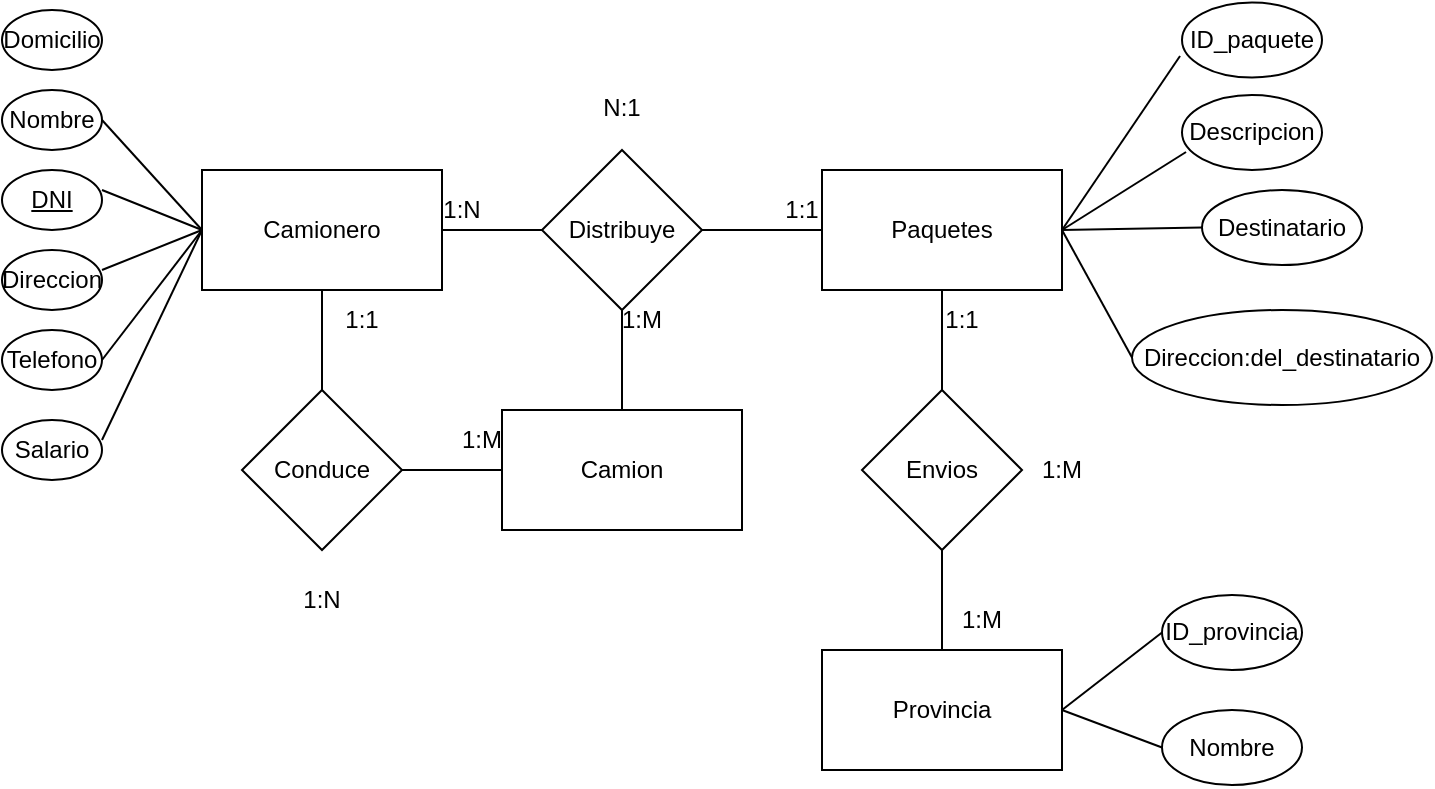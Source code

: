 <mxfile version="24.7.12">
  <diagram name="Página-1" id="TOyF0oC4-pQ5GgvGl5k4">
    <mxGraphModel dx="1434" dy="738" grid="1" gridSize="10" guides="1" tooltips="1" connect="1" arrows="1" fold="1" page="1" pageScale="1" pageWidth="827" pageHeight="1169" math="0" shadow="0">
      <root>
        <mxCell id="0" />
        <mxCell id="1" parent="0" />
        <mxCell id="Z3GMABXR65vh1EOhhpJ3-1" value="Camionero" style="rounded=0;whiteSpace=wrap;html=1;" parent="1" vertex="1">
          <mxGeometry x="140" y="150" width="120" height="60" as="geometry" />
        </mxCell>
        <mxCell id="Z3GMABXR65vh1EOhhpJ3-4" value="Paquetes" style="rounded=0;whiteSpace=wrap;html=1;" parent="1" vertex="1">
          <mxGeometry x="450" y="150" width="120" height="60" as="geometry" />
        </mxCell>
        <mxCell id="Z3GMABXR65vh1EOhhpJ3-12" value="" style="line;strokeWidth=1;rotatable=0;dashed=0;labelPosition=right;align=left;verticalAlign=middle;spacingTop=0;spacingLeft=6;points=[];portConstraint=eastwest;" parent="1" vertex="1">
          <mxGeometry x="260" y="175" width="50" height="10" as="geometry" />
        </mxCell>
        <mxCell id="Z3GMABXR65vh1EOhhpJ3-13" value="" style="line;strokeWidth=1;rotatable=0;dashed=0;labelPosition=right;align=left;verticalAlign=middle;spacingTop=0;spacingLeft=6;points=[];portConstraint=eastwest;" parent="1" vertex="1">
          <mxGeometry x="390" y="175" width="60" height="10" as="geometry" />
        </mxCell>
        <mxCell id="Z3GMABXR65vh1EOhhpJ3-14" value="Provincia" style="rounded=0;whiteSpace=wrap;html=1;" parent="1" vertex="1">
          <mxGeometry x="450" y="390" width="120" height="60" as="geometry" />
        </mxCell>
        <mxCell id="Z3GMABXR65vh1EOhhpJ3-16" value="" style="endArrow=none;html=1;rounded=0;exitX=1;exitY=0.5;exitDx=0;exitDy=0;" parent="1" source="Z3GMABXR65vh1EOhhpJ3-17" edge="1">
          <mxGeometry width="50" height="50" relative="1" as="geometry">
            <mxPoint x="90" y="140" as="sourcePoint" />
            <mxPoint x="140" y="180" as="targetPoint" />
          </mxGeometry>
        </mxCell>
        <mxCell id="Z3GMABXR65vh1EOhhpJ3-17" value="Nombre" style="ellipse;whiteSpace=wrap;html=1;" parent="1" vertex="1">
          <mxGeometry x="40" y="110" width="50" height="30" as="geometry" />
        </mxCell>
        <mxCell id="Z3GMABXR65vh1EOhhpJ3-18" value="&lt;u&gt;DNI&lt;/u&gt;" style="ellipse;whiteSpace=wrap;html=1;" parent="1" vertex="1">
          <mxGeometry x="40" y="150" width="50" height="30" as="geometry" />
        </mxCell>
        <mxCell id="Z3GMABXR65vh1EOhhpJ3-19" value="Direccion" style="ellipse;whiteSpace=wrap;html=1;" parent="1" vertex="1">
          <mxGeometry x="40" y="190" width="50" height="30" as="geometry" />
        </mxCell>
        <mxCell id="Z3GMABXR65vh1EOhhpJ3-20" value="Telefono" style="ellipse;whiteSpace=wrap;html=1;" parent="1" vertex="1">
          <mxGeometry x="40" y="230" width="50" height="30" as="geometry" />
        </mxCell>
        <mxCell id="Z3GMABXR65vh1EOhhpJ3-21" value="Salario" style="ellipse;whiteSpace=wrap;html=1;" parent="1" vertex="1">
          <mxGeometry x="40" y="275" width="50" height="30" as="geometry" />
        </mxCell>
        <mxCell id="Z3GMABXR65vh1EOhhpJ3-22" value="Domicilio" style="ellipse;whiteSpace=wrap;html=1;" parent="1" vertex="1">
          <mxGeometry x="40" y="70" width="50" height="30" as="geometry" />
        </mxCell>
        <mxCell id="Z3GMABXR65vh1EOhhpJ3-23" value="" style="endArrow=none;html=1;rounded=0;entryX=0;entryY=0.5;entryDx=0;entryDy=0;" parent="1" target="Z3GMABXR65vh1EOhhpJ3-1" edge="1">
          <mxGeometry width="50" height="50" relative="1" as="geometry">
            <mxPoint x="90" y="160" as="sourcePoint" />
            <mxPoint x="140" y="200" as="targetPoint" />
          </mxGeometry>
        </mxCell>
        <mxCell id="Z3GMABXR65vh1EOhhpJ3-24" value="" style="endArrow=none;html=1;rounded=0;entryX=0;entryY=0.5;entryDx=0;entryDy=0;" parent="1" target="Z3GMABXR65vh1EOhhpJ3-1" edge="1">
          <mxGeometry width="50" height="50" relative="1" as="geometry">
            <mxPoint x="90" y="200" as="sourcePoint" />
            <mxPoint x="140" y="240" as="targetPoint" />
          </mxGeometry>
        </mxCell>
        <mxCell id="Z3GMABXR65vh1EOhhpJ3-25" value="" style="endArrow=none;html=1;rounded=0;" parent="1" edge="1">
          <mxGeometry width="50" height="50" relative="1" as="geometry">
            <mxPoint x="90" y="245" as="sourcePoint" />
            <mxPoint x="140" y="180" as="targetPoint" />
          </mxGeometry>
        </mxCell>
        <mxCell id="Z3GMABXR65vh1EOhhpJ3-26" value="" style="endArrow=none;html=1;rounded=0;entryX=0;entryY=0.5;entryDx=0;entryDy=0;" parent="1" target="Z3GMABXR65vh1EOhhpJ3-1" edge="1">
          <mxGeometry width="50" height="50" relative="1" as="geometry">
            <mxPoint x="90" y="285" as="sourcePoint" />
            <mxPoint x="140" y="325" as="targetPoint" />
          </mxGeometry>
        </mxCell>
        <mxCell id="Z3GMABXR65vh1EOhhpJ3-27" value="" style="endArrow=none;html=1;rounded=0;entryX=-0.014;entryY=0.713;entryDx=0;entryDy=0;exitX=1;exitY=0.5;exitDx=0;exitDy=0;entryPerimeter=0;" parent="1" source="Z3GMABXR65vh1EOhhpJ3-4" target="Z3GMABXR65vh1EOhhpJ3-34" edge="1">
          <mxGeometry width="50" height="50" relative="1" as="geometry">
            <mxPoint x="600" y="-10" as="sourcePoint" />
            <mxPoint x="650" y="80" as="targetPoint" />
          </mxGeometry>
        </mxCell>
        <mxCell id="Z3GMABXR65vh1EOhhpJ3-28" value="Distribuye" style="rhombus;whiteSpace=wrap;html=1;" parent="1" vertex="1">
          <mxGeometry x="310" y="140" width="80" height="80" as="geometry" />
        </mxCell>
        <mxCell id="Z3GMABXR65vh1EOhhpJ3-29" value="Descripcion" style="ellipse;whiteSpace=wrap;html=1;" parent="1" vertex="1">
          <mxGeometry x="630" y="112.5" width="70" height="37.5" as="geometry" />
        </mxCell>
        <mxCell id="Z3GMABXR65vh1EOhhpJ3-30" value="Destinatario" style="ellipse;whiteSpace=wrap;html=1;" parent="1" vertex="1">
          <mxGeometry x="640" y="160" width="80" height="37.5" as="geometry" />
        </mxCell>
        <mxCell id="Z3GMABXR65vh1EOhhpJ3-31" value="Direccion:del_destinatario" style="ellipse;whiteSpace=wrap;html=1;" parent="1" vertex="1">
          <mxGeometry x="605" y="220" width="150" height="47.5" as="geometry" />
        </mxCell>
        <mxCell id="Z3GMABXR65vh1EOhhpJ3-34" value="ID_paquete" style="ellipse;whiteSpace=wrap;html=1;" parent="1" vertex="1">
          <mxGeometry x="630" y="66.25" width="70" height="37.5" as="geometry" />
        </mxCell>
        <mxCell id="Z3GMABXR65vh1EOhhpJ3-35" value="" style="endArrow=none;html=1;rounded=0;entryX=0.029;entryY=0.76;entryDx=0;entryDy=0;exitX=1;exitY=0.5;exitDx=0;exitDy=0;entryPerimeter=0;" parent="1" source="Z3GMABXR65vh1EOhhpJ3-4" target="Z3GMABXR65vh1EOhhpJ3-29" edge="1">
          <mxGeometry width="50" height="50" relative="1" as="geometry">
            <mxPoint x="570" y="222.5" as="sourcePoint" />
            <mxPoint x="650" y="122.5" as="targetPoint" />
          </mxGeometry>
        </mxCell>
        <mxCell id="Z3GMABXR65vh1EOhhpJ3-36" value="" style="endArrow=none;html=1;rounded=0;entryX=0;entryY=0.5;entryDx=0;entryDy=0;" parent="1" target="Z3GMABXR65vh1EOhhpJ3-30" edge="1">
          <mxGeometry width="50" height="50" relative="1" as="geometry">
            <mxPoint x="570" y="180" as="sourcePoint" />
            <mxPoint x="650" y="160" as="targetPoint" />
          </mxGeometry>
        </mxCell>
        <mxCell id="Z3GMABXR65vh1EOhhpJ3-37" value="" style="endArrow=none;html=1;rounded=0;entryX=0;entryY=0.5;entryDx=0;entryDy=0;" parent="1" target="Z3GMABXR65vh1EOhhpJ3-31" edge="1">
          <mxGeometry width="50" height="50" relative="1" as="geometry">
            <mxPoint x="570" y="180" as="sourcePoint" />
            <mxPoint x="650" y="195" as="targetPoint" />
          </mxGeometry>
        </mxCell>
        <mxCell id="Z3GMABXR65vh1EOhhpJ3-40" value="" style="endArrow=none;html=1;rounded=0;exitX=0.5;exitY=0;exitDx=0;exitDy=0;entryX=0.5;entryY=1;entryDx=0;entryDy=0;" parent="1" source="Z3GMABXR65vh1EOhhpJ3-14" target="Z3GMABXR65vh1EOhhpJ3-4" edge="1">
          <mxGeometry width="50" height="50" relative="1" as="geometry">
            <mxPoint x="390" y="310" as="sourcePoint" />
            <mxPoint x="440" y="260" as="targetPoint" />
          </mxGeometry>
        </mxCell>
        <mxCell id="Z3GMABXR65vh1EOhhpJ3-41" value="Envios" style="rhombus;whiteSpace=wrap;html=1;" parent="1" vertex="1">
          <mxGeometry x="470" y="260" width="80" height="80" as="geometry" />
        </mxCell>
        <mxCell id="Z3GMABXR65vh1EOhhpJ3-42" value="N:1" style="text;html=1;align=center;verticalAlign=middle;whiteSpace=wrap;rounded=0;" parent="1" vertex="1">
          <mxGeometry x="320" y="103.75" width="60" height="30" as="geometry" />
        </mxCell>
        <mxCell id="Z3GMABXR65vh1EOhhpJ3-43" value="1:N" style="text;html=1;align=center;verticalAlign=middle;whiteSpace=wrap;rounded=0;" parent="1" vertex="1">
          <mxGeometry x="240" y="155" width="60" height="30" as="geometry" />
        </mxCell>
        <mxCell id="Z3GMABXR65vh1EOhhpJ3-44" value="1:1" style="text;html=1;align=center;verticalAlign=middle;whiteSpace=wrap;rounded=0;" parent="1" vertex="1">
          <mxGeometry x="410" y="155" width="60" height="30" as="geometry" />
        </mxCell>
        <mxCell id="Z3GMABXR65vh1EOhhpJ3-45" value="1:1" style="text;html=1;align=center;verticalAlign=middle;whiteSpace=wrap;rounded=0;" parent="1" vertex="1">
          <mxGeometry x="490" y="210" width="60" height="30" as="geometry" />
        </mxCell>
        <mxCell id="Z3GMABXR65vh1EOhhpJ3-46" value="1:M" style="text;html=1;align=center;verticalAlign=middle;whiteSpace=wrap;rounded=0;" parent="1" vertex="1">
          <mxGeometry x="500" y="360" width="60" height="30" as="geometry" />
        </mxCell>
        <mxCell id="Z3GMABXR65vh1EOhhpJ3-47" value="1:M" style="text;html=1;align=center;verticalAlign=middle;whiteSpace=wrap;rounded=0;" parent="1" vertex="1">
          <mxGeometry x="540" y="285" width="60" height="30" as="geometry" />
        </mxCell>
        <mxCell id="qW1m1wGhMs4HHfmTfh1w-2" value="ID_provincia" style="ellipse;whiteSpace=wrap;html=1;" vertex="1" parent="1">
          <mxGeometry x="620" y="362.5" width="70" height="37.5" as="geometry" />
        </mxCell>
        <mxCell id="qW1m1wGhMs4HHfmTfh1w-4" value="Nombre" style="ellipse;whiteSpace=wrap;html=1;" vertex="1" parent="1">
          <mxGeometry x="620" y="420" width="70" height="37.5" as="geometry" />
        </mxCell>
        <mxCell id="qW1m1wGhMs4HHfmTfh1w-5" value="" style="endArrow=none;html=1;rounded=0;entryX=0;entryY=0.5;entryDx=0;entryDy=0;exitX=1;exitY=0.5;exitDx=0;exitDy=0;" edge="1" parent="1" target="qW1m1wGhMs4HHfmTfh1w-2">
          <mxGeometry width="50" height="50" relative="1" as="geometry">
            <mxPoint x="570" y="420" as="sourcePoint" />
            <mxPoint x="629" y="333" as="targetPoint" />
          </mxGeometry>
        </mxCell>
        <mxCell id="qW1m1wGhMs4HHfmTfh1w-6" value="" style="endArrow=none;html=1;rounded=0;entryX=0;entryY=0.5;entryDx=0;entryDy=0;exitX=1;exitY=0.5;exitDx=0;exitDy=0;" edge="1" parent="1" source="Z3GMABXR65vh1EOhhpJ3-14" target="qW1m1wGhMs4HHfmTfh1w-4">
          <mxGeometry width="50" height="50" relative="1" as="geometry">
            <mxPoint x="580" y="430" as="sourcePoint" />
            <mxPoint x="630" y="391" as="targetPoint" />
          </mxGeometry>
        </mxCell>
        <mxCell id="qW1m1wGhMs4HHfmTfh1w-7" value="Conduce" style="rhombus;whiteSpace=wrap;html=1;" vertex="1" parent="1">
          <mxGeometry x="160" y="260" width="80" height="80" as="geometry" />
        </mxCell>
        <mxCell id="qW1m1wGhMs4HHfmTfh1w-8" value="Camion" style="rounded=0;whiteSpace=wrap;html=1;" vertex="1" parent="1">
          <mxGeometry x="290" y="270" width="120" height="60" as="geometry" />
        </mxCell>
        <mxCell id="qW1m1wGhMs4HHfmTfh1w-9" value="" style="endArrow=none;html=1;rounded=0;entryX=0.5;entryY=1;entryDx=0;entryDy=0;exitX=0.5;exitY=0;exitDx=0;exitDy=0;" edge="1" parent="1" source="qW1m1wGhMs4HHfmTfh1w-8" target="Z3GMABXR65vh1EOhhpJ3-28">
          <mxGeometry width="50" height="50" relative="1" as="geometry">
            <mxPoint x="390" y="410" as="sourcePoint" />
            <mxPoint x="440" y="360" as="targetPoint" />
          </mxGeometry>
        </mxCell>
        <mxCell id="qW1m1wGhMs4HHfmTfh1w-10" value="" style="endArrow=none;html=1;rounded=0;entryX=0.5;entryY=1;entryDx=0;entryDy=0;entryPerimeter=0;" edge="1" parent="1" target="Z3GMABXR65vh1EOhhpJ3-1">
          <mxGeometry width="50" height="50" relative="1" as="geometry">
            <mxPoint x="200" y="260" as="sourcePoint" />
            <mxPoint x="202" y="220" as="targetPoint" />
          </mxGeometry>
        </mxCell>
        <mxCell id="qW1m1wGhMs4HHfmTfh1w-11" value="" style="endArrow=none;html=1;rounded=0;entryX=0;entryY=0.5;entryDx=0;entryDy=0;exitX=1;exitY=0.5;exitDx=0;exitDy=0;" edge="1" parent="1" source="qW1m1wGhMs4HHfmTfh1w-7" target="qW1m1wGhMs4HHfmTfh1w-8">
          <mxGeometry width="50" height="50" relative="1" as="geometry">
            <mxPoint x="210" y="270" as="sourcePoint" />
            <mxPoint x="210" y="220" as="targetPoint" />
          </mxGeometry>
        </mxCell>
        <mxCell id="qW1m1wGhMs4HHfmTfh1w-12" value="1:N" style="text;html=1;align=center;verticalAlign=middle;whiteSpace=wrap;rounded=0;" vertex="1" parent="1">
          <mxGeometry x="170" y="350" width="60" height="30" as="geometry" />
        </mxCell>
        <mxCell id="qW1m1wGhMs4HHfmTfh1w-13" value="1:M" style="text;html=1;align=center;verticalAlign=middle;whiteSpace=wrap;rounded=0;" vertex="1" parent="1">
          <mxGeometry x="250" y="270" width="60" height="30" as="geometry" />
        </mxCell>
        <mxCell id="qW1m1wGhMs4HHfmTfh1w-17" value="1:1" style="text;html=1;align=center;verticalAlign=middle;whiteSpace=wrap;rounded=0;" vertex="1" parent="1">
          <mxGeometry x="190" y="210" width="60" height="30" as="geometry" />
        </mxCell>
        <mxCell id="qW1m1wGhMs4HHfmTfh1w-18" value="1:M" style="text;html=1;align=center;verticalAlign=middle;whiteSpace=wrap;rounded=0;" vertex="1" parent="1">
          <mxGeometry x="330" y="210" width="60" height="30" as="geometry" />
        </mxCell>
      </root>
    </mxGraphModel>
  </diagram>
</mxfile>
